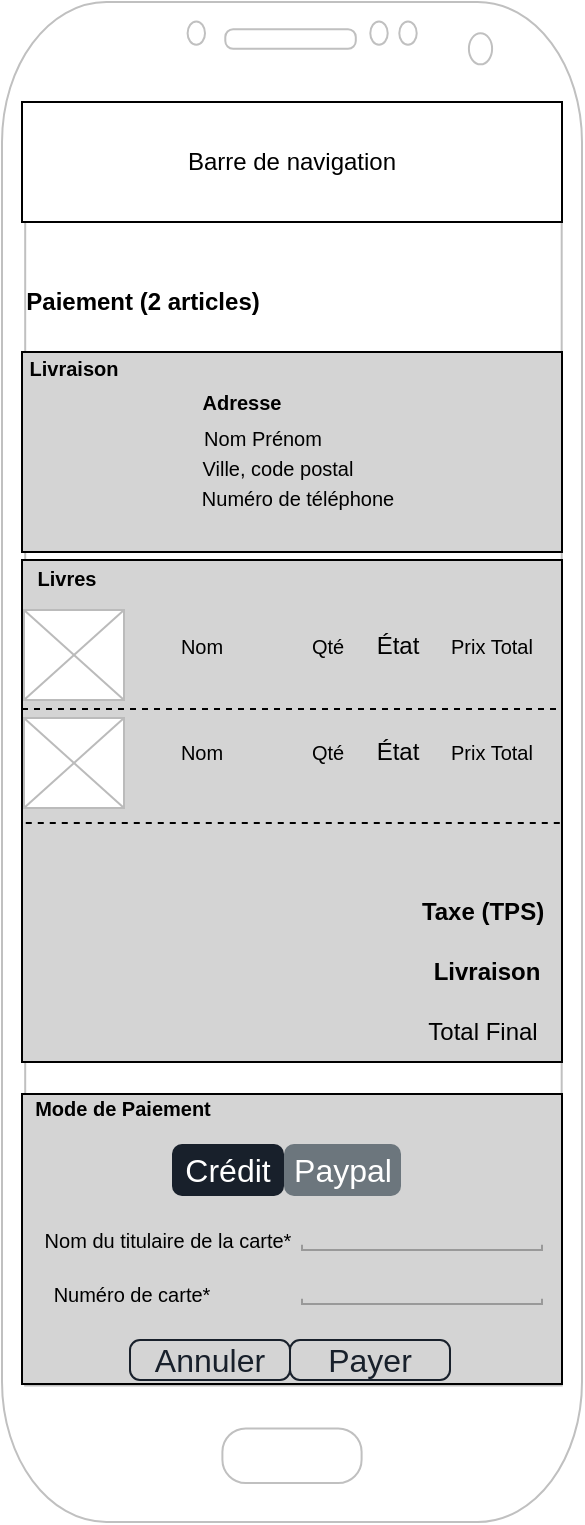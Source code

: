<mxfile version="20.2.3" type="device"><diagram id="VjnK3RFOb58FxKWdlQjx" name="Page-1"><mxGraphModel dx="1278" dy="649" grid="1" gridSize="10" guides="1" tooltips="1" connect="1" arrows="1" fold="1" page="1" pageScale="1" pageWidth="850" pageHeight="1100" math="0" shadow="0"><root><mxCell id="0"/><mxCell id="1" parent="0"/><mxCell id="bblrZjlFvEH1Re-o97Vp-1" value="" style="verticalLabelPosition=bottom;verticalAlign=top;html=1;shadow=0;dashed=0;strokeWidth=1;shape=mxgraph.android.phone2;strokeColor=#c0c0c0;" parent="1" vertex="1"><mxGeometry x="250" y="50" width="290" height="760" as="geometry"/></mxCell><mxCell id="bblrZjlFvEH1Re-o97Vp-2" value="Barre de navigation" style="rounded=0;whiteSpace=wrap;html=1;" parent="1" vertex="1"><mxGeometry x="260" y="100" width="270" height="60" as="geometry"/></mxCell><mxCell id="bblrZjlFvEH1Re-o97Vp-3" value="&lt;b&gt;Paiement (2 articles)&lt;/b&gt;" style="text;html=1;align=center;verticalAlign=middle;resizable=0;points=[];autosize=1;strokeColor=none;fillColor=none;" parent="1" vertex="1"><mxGeometry x="250" y="185" width="140" height="30" as="geometry"/></mxCell><mxCell id="bblrZjlFvEH1Re-o97Vp-5" value="" style="rounded=0;whiteSpace=wrap;html=1;fillColor=#D4D4D4;" parent="1" vertex="1"><mxGeometry x="260" y="225" width="270" height="100" as="geometry"/></mxCell><mxCell id="bblrZjlFvEH1Re-o97Vp-8" value="&lt;b&gt;Livraison&lt;/b&gt;" style="text;html=1;strokeColor=none;fillColor=none;align=center;verticalAlign=middle;whiteSpace=wrap;rounded=0;fontSize=10;" parent="1" vertex="1"><mxGeometry x="256" y="222" width="60" height="22" as="geometry"/></mxCell><mxCell id="bblrZjlFvEH1Re-o97Vp-9" value="&lt;b&gt;Adresse&lt;/b&gt;" style="text;html=1;strokeColor=none;fillColor=none;align=center;verticalAlign=middle;whiteSpace=wrap;rounded=0;fontSize=10;" parent="1" vertex="1"><mxGeometry x="340" y="239" width="60" height="21" as="geometry"/></mxCell><mxCell id="bblrZjlFvEH1Re-o97Vp-10" value="Nom Prénom" style="text;html=1;strokeColor=none;fillColor=none;align=center;verticalAlign=middle;whiteSpace=wrap;rounded=0;fontSize=10;" parent="1" vertex="1"><mxGeometry x="346" y="260" width="69" height="15" as="geometry"/></mxCell><mxCell id="bblrZjlFvEH1Re-o97Vp-12" value="Ville, code postal" style="text;html=1;strokeColor=none;fillColor=none;align=center;verticalAlign=middle;whiteSpace=wrap;rounded=0;fontSize=10;" parent="1" vertex="1"><mxGeometry x="346" y="275" width="84" height="15" as="geometry"/></mxCell><mxCell id="bblrZjlFvEH1Re-o97Vp-13" value="Numéro de téléphone" style="text;html=1;strokeColor=none;fillColor=none;align=center;verticalAlign=middle;whiteSpace=wrap;rounded=0;fontSize=10;" parent="1" vertex="1"><mxGeometry x="346" y="290" width="104" height="15" as="geometry"/></mxCell><mxCell id="bblrZjlFvEH1Re-o97Vp-14" value="" style="rounded=0;whiteSpace=wrap;html=1;fillColor=#D4D4D4;" parent="1" vertex="1"><mxGeometry x="260" y="329" width="270" height="251" as="geometry"/></mxCell><mxCell id="bblrZjlFvEH1Re-o97Vp-15" value="" style="dashed=0;shape=mxgraph.gmdl.image;strokeColor=#bbbbbb;fillColor=#ffffff;" parent="1" vertex="1"><mxGeometry x="261" y="354" width="50" height="45" as="geometry"/></mxCell><mxCell id="bblrZjlFvEH1Re-o97Vp-16" value="Nom" style="text;html=1;strokeColor=none;fillColor=none;align=center;verticalAlign=middle;whiteSpace=wrap;rounded=0;fontSize=10;" parent="1" vertex="1"><mxGeometry x="320" y="357" width="60" height="30" as="geometry"/></mxCell><mxCell id="bblrZjlFvEH1Re-o97Vp-17" value="Qté" style="text;html=1;strokeColor=none;fillColor=none;align=center;verticalAlign=middle;whiteSpace=wrap;rounded=0;fontSize=10;" parent="1" vertex="1"><mxGeometry x="398" y="357" width="30" height="30" as="geometry"/></mxCell><mxCell id="bblrZjlFvEH1Re-o97Vp-19" value="Prix Total" style="text;html=1;strokeColor=none;fillColor=none;align=center;verticalAlign=middle;whiteSpace=wrap;rounded=0;fontSize=10;" parent="1" vertex="1"><mxGeometry x="470" y="357" width="50" height="30" as="geometry"/></mxCell><mxCell id="bblrZjlFvEH1Re-o97Vp-20" value="" style="endArrow=none;html=1;rounded=0;fontSize=10;exitX=0;exitY=0.5;exitDx=0;exitDy=0;entryX=1;entryY=0.5;entryDx=0;entryDy=0;dashed=1;" parent="1" edge="1"><mxGeometry width="50" height="50" relative="1" as="geometry"><mxPoint x="260" y="403.5" as="sourcePoint"/><mxPoint x="530" y="403.5" as="targetPoint"/></mxGeometry></mxCell><mxCell id="bblrZjlFvEH1Re-o97Vp-21" value="" style="dashed=0;shape=mxgraph.gmdl.image;strokeColor=#bbbbbb;fillColor=#ffffff;" parent="1" vertex="1"><mxGeometry x="261" y="408" width="50" height="45" as="geometry"/></mxCell><mxCell id="bblrZjlFvEH1Re-o97Vp-22" value="Nom" style="text;html=1;strokeColor=none;fillColor=none;align=center;verticalAlign=middle;whiteSpace=wrap;rounded=0;fontSize=10;" parent="1" vertex="1"><mxGeometry x="320" y="410" width="60" height="30" as="geometry"/></mxCell><mxCell id="bblrZjlFvEH1Re-o97Vp-23" value="Qté" style="text;html=1;strokeColor=none;fillColor=none;align=center;verticalAlign=middle;whiteSpace=wrap;rounded=0;fontSize=10;" parent="1" vertex="1"><mxGeometry x="398" y="410" width="30" height="30" as="geometry"/></mxCell><mxCell id="bblrZjlFvEH1Re-o97Vp-24" value="Prix Total" style="text;html=1;strokeColor=none;fillColor=none;align=center;verticalAlign=middle;whiteSpace=wrap;rounded=0;fontSize=10;" parent="1" vertex="1"><mxGeometry x="470" y="410" width="50" height="30" as="geometry"/></mxCell><mxCell id="bblrZjlFvEH1Re-o97Vp-25" value="" style="rounded=0;whiteSpace=wrap;html=1;fillColor=#D4D4D4;" parent="1" vertex="1"><mxGeometry x="260" y="596" width="270" height="145" as="geometry"/></mxCell><mxCell id="bblrZjlFvEH1Re-o97Vp-26" value="&lt;b&gt;Livres&lt;/b&gt;" style="text;html=1;strokeColor=none;fillColor=none;align=center;verticalAlign=middle;whiteSpace=wrap;rounded=0;fontSize=10;" parent="1" vertex="1"><mxGeometry x="260" y="331" width="45" height="13" as="geometry"/></mxCell><mxCell id="bblrZjlFvEH1Re-o97Vp-27" value="&lt;b&gt;Mode de Paiement&lt;/b&gt;" style="text;html=1;strokeColor=none;fillColor=none;align=center;verticalAlign=middle;whiteSpace=wrap;rounded=0;fontSize=10;" parent="1" vertex="1"><mxGeometry x="261" y="596" width="99" height="13" as="geometry"/></mxCell><mxCell id="bblrZjlFvEH1Re-o97Vp-29" value="Crédit" style="html=1;shadow=0;dashed=0;shape=mxgraph.bootstrap.rrect;rSize=5;strokeColor=none;strokeWidth=1;fillColor=#18202B;fontColor=#FFFFFF;whiteSpace=wrap;align=center;verticalAlign=middle;spacingLeft=0;fontStyle=0;fontSize=16;spacing=5;" parent="1" vertex="1"><mxGeometry x="335" y="621" width="56" height="26" as="geometry"/></mxCell><mxCell id="bblrZjlFvEH1Re-o97Vp-30" value="Paypal" style="html=1;shadow=0;dashed=0;shape=mxgraph.bootstrap.rrect;rSize=5;strokeColor=none;strokeWidth=1;fillColor=#6C767D;fontColor=#FFFFFF;whiteSpace=wrap;align=center;verticalAlign=middle;spacingLeft=0;fontStyle=0;fontSize=16;spacing=5;" parent="1" vertex="1"><mxGeometry x="391" y="621" width="58.5" height="26" as="geometry"/></mxCell><mxCell id="bblrZjlFvEH1Re-o97Vp-31" value="Nom du titulaire de la carte*" style="text;html=1;strokeColor=none;fillColor=none;align=center;verticalAlign=middle;whiteSpace=wrap;rounded=0;fontSize=10;" parent="1" vertex="1"><mxGeometry x="266" y="654" width="134" height="30" as="geometry"/></mxCell><mxCell id="bblrZjlFvEH1Re-o97Vp-32" value="" style="strokeWidth=1;html=1;shadow=0;dashed=0;shape=mxgraph.android.textfield;align=center;strokeColor=#999999;pointerEvents=1;fontSize=10;fillColor=#18202B;" parent="1" vertex="1"><mxGeometry x="400" y="658" width="120" height="16" as="geometry"/></mxCell><mxCell id="bblrZjlFvEH1Re-o97Vp-34" value="Numéro de carte*" style="text;html=1;strokeColor=none;fillColor=none;align=center;verticalAlign=middle;whiteSpace=wrap;rounded=0;fontSize=10;" parent="1" vertex="1"><mxGeometry x="270" y="681" width="90" height="30" as="geometry"/></mxCell><mxCell id="bblrZjlFvEH1Re-o97Vp-35" value="" style="strokeWidth=1;html=1;shadow=0;dashed=0;shape=mxgraph.android.textfield;align=center;strokeColor=#999999;pointerEvents=1;fontSize=10;fillColor=#18202B;" parent="1" vertex="1"><mxGeometry x="400" y="685" width="120" height="16" as="geometry"/></mxCell><mxCell id="bblrZjlFvEH1Re-o97Vp-36" value="&lt;font color=&quot;#18202b&quot;&gt;Payer&lt;/font&gt;" style="html=1;shadow=0;dashed=0;shape=mxgraph.bootstrap.rrect;rSize=5;strokeColor=#18202B;strokeWidth=1;fillColor=none;fontColor=#0085FC;whiteSpace=wrap;align=center;verticalAlign=middle;spacingLeft=0;fontStyle=0;fontSize=16;spacing=5;" parent="1" vertex="1"><mxGeometry x="394" y="719" width="80" height="20" as="geometry"/></mxCell><mxCell id="nQyR1ZHOxZFZUhiyyfq9-1" value="&lt;font color=&quot;#18202b&quot;&gt;Annuler&lt;/font&gt;" style="html=1;shadow=0;dashed=0;shape=mxgraph.bootstrap.rrect;rSize=5;strokeColor=#18202B;strokeWidth=1;fillColor=none;fontColor=#0085FC;whiteSpace=wrap;align=center;verticalAlign=middle;spacingLeft=0;fontStyle=0;fontSize=16;spacing=5;" parent="1" vertex="1"><mxGeometry x="314" y="719" width="80" height="20" as="geometry"/></mxCell><mxCell id="nQyR1ZHOxZFZUhiyyfq9-2" value="" style="endArrow=none;html=1;rounded=0;fontSize=10;exitX=0.041;exitY=0.552;exitDx=0;exitDy=0;entryX=0.969;entryY=0.552;entryDx=0;entryDy=0;dashed=1;exitPerimeter=0;entryPerimeter=0;" parent="1" edge="1"><mxGeometry width="50" height="50" relative="1" as="geometry"><mxPoint x="261.89" y="460.52" as="sourcePoint"/><mxPoint x="531.01" y="460.52" as="targetPoint"/></mxGeometry></mxCell><mxCell id="nQyR1ZHOxZFZUhiyyfq9-3" value="État" style="text;html=1;strokeColor=none;fillColor=none;align=center;verticalAlign=middle;whiteSpace=wrap;rounded=0;" parent="1" vertex="1"><mxGeometry x="433" y="366.5" width="30" height="11" as="geometry"/></mxCell><mxCell id="nQyR1ZHOxZFZUhiyyfq9-4" value="État" style="text;html=1;strokeColor=none;fillColor=none;align=center;verticalAlign=middle;whiteSpace=wrap;rounded=0;" parent="1" vertex="1"><mxGeometry x="433" y="419.5" width="30" height="11" as="geometry"/></mxCell><mxCell id="nQyR1ZHOxZFZUhiyyfq9-5" value="Total Final" style="text;html=1;align=center;verticalAlign=middle;resizable=0;points=[];autosize=1;strokeColor=none;fillColor=none;" parent="1" vertex="1"><mxGeometry x="450" y="550" width="80" height="30" as="geometry"/></mxCell><mxCell id="nQyR1ZHOxZFZUhiyyfq9-7" value="&lt;b&gt;Taxe (TPS)&lt;/b&gt;" style="text;html=1;align=center;verticalAlign=middle;resizable=0;points=[];autosize=1;strokeColor=none;fillColor=none;" parent="1" vertex="1"><mxGeometry x="450" y="490" width="80" height="30" as="geometry"/></mxCell><mxCell id="nQyR1ZHOxZFZUhiyyfq9-8" value="&lt;b&gt;Livraison&lt;/b&gt;" style="text;html=1;align=center;verticalAlign=middle;resizable=0;points=[];autosize=1;strokeColor=none;fillColor=none;" parent="1" vertex="1"><mxGeometry x="452" y="520" width="80" height="30" as="geometry"/></mxCell></root></mxGraphModel></diagram></mxfile>